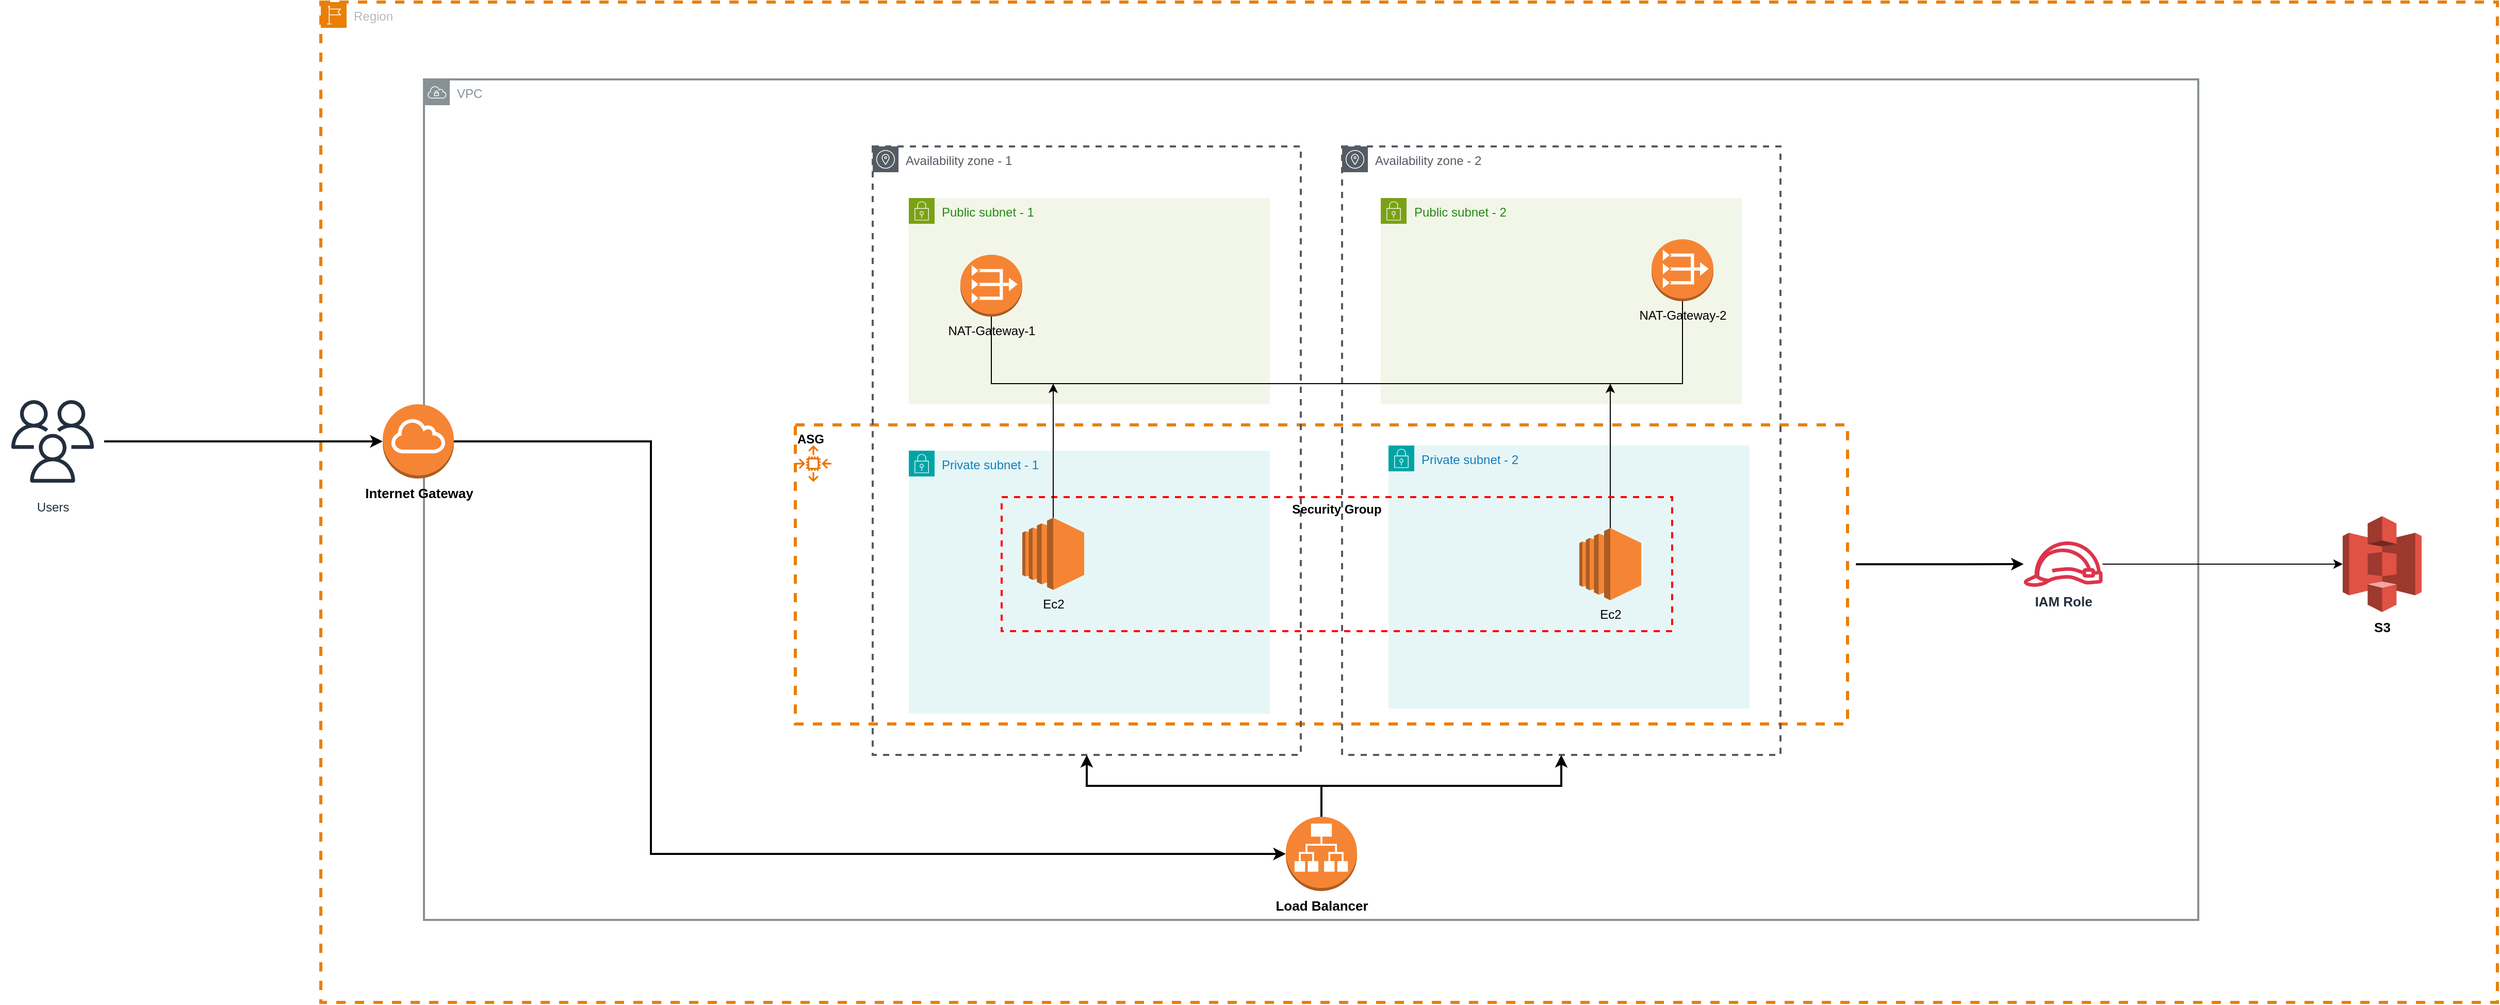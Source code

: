 <mxfile version="22.1.17" type="github">
  <diagram name="Page-1" id="TBT0o0lYzOYigEWd13yd">
    <mxGraphModel dx="3240" dy="3430" grid="1" gridSize="10" guides="1" tooltips="1" connect="1" arrows="1" fold="1" page="1" pageScale="1" pageWidth="850" pageHeight="1100" math="0" shadow="0">
      <root>
        <mxCell id="0" />
        <mxCell id="1" parent="0" />
        <mxCell id="S-vyNk8GRRfYpbGYyS5K-1" value="Region" style="sketch=0;outlineConnect=0;gradientColor=none;html=1;whiteSpace=wrap;fontSize=12;fontStyle=0;shape=mxgraph.aws4.group;grIcon=mxgraph.aws4.group_region;strokeColor=#ea7f06;fillColor=none;verticalAlign=top;align=left;spacingLeft=30;fontColor=#B6BABF;dashed=1;strokeWidth=3;" vertex="1" parent="1">
          <mxGeometry x="-100" y="-2020" width="2110" height="970" as="geometry" />
        </mxCell>
        <mxCell id="S-vyNk8GRRfYpbGYyS5K-2" value="VPC" style="sketch=0;outlineConnect=0;gradientColor=none;html=1;whiteSpace=wrap;fontSize=12;fontStyle=0;shape=mxgraph.aws4.group;grIcon=mxgraph.aws4.group_vpc;strokeColor=#879196;fillColor=none;verticalAlign=top;align=left;spacingLeft=30;fontColor=#879196;dashed=0;strokeWidth=2;" vertex="1" parent="1">
          <mxGeometry y="-1945" width="1720" height="815" as="geometry" />
        </mxCell>
        <mxCell id="S-vyNk8GRRfYpbGYyS5K-12" value="Private subnet - 1" style="points=[[0,0],[0.25,0],[0.5,0],[0.75,0],[1,0],[1,0.25],[1,0.5],[1,0.75],[1,1],[0.75,1],[0.5,1],[0.25,1],[0,1],[0,0.75],[0,0.5],[0,0.25]];outlineConnect=0;gradientColor=none;html=1;whiteSpace=wrap;fontSize=12;fontStyle=0;container=1;pointerEvents=0;collapsible=0;recursiveResize=0;shape=mxgraph.aws4.group;grIcon=mxgraph.aws4.group_security_group;grStroke=0;strokeColor=#00A4A6;fillColor=#E6F6F7;verticalAlign=top;align=left;spacingLeft=30;fontColor=#147EBA;dashed=0;" vertex="1" parent="1">
          <mxGeometry x="470" y="-1585" width="350" height="255" as="geometry" />
        </mxCell>
        <mxCell id="S-vyNk8GRRfYpbGYyS5K-30" style="edgeStyle=orthogonalEdgeStyle;rounded=0;orthogonalLoop=1;jettySize=auto;html=1;strokeWidth=2;exitX=1.008;exitY=0.466;exitDx=0;exitDy=0;exitPerimeter=0;" edge="1" parent="1" source="S-vyNk8GRRfYpbGYyS5K-5" target="S-vyNk8GRRfYpbGYyS5K-29">
          <mxGeometry relative="1" as="geometry">
            <mxPoint x="870" y="-1320" as="sourcePoint" />
          </mxGeometry>
        </mxCell>
        <mxCell id="S-vyNk8GRRfYpbGYyS5K-5" value="ASG" style="rounded=0;whiteSpace=wrap;html=1;fillColor=none;dashed=1;fontStyle=1;strokeWidth=3;strokeColor=#ea7f06;verticalAlign=top;align=left;" vertex="1" parent="1">
          <mxGeometry x="360" y="-1610" width="1020" height="290" as="geometry" />
        </mxCell>
        <mxCell id="S-vyNk8GRRfYpbGYyS5K-7" value="Availability zone - 2" style="sketch=0;outlineConnect=0;gradientColor=none;html=1;whiteSpace=wrap;fontSize=12;fontStyle=0;shape=mxgraph.aws4.group;grIcon=mxgraph.aws4.group_availability_zone;strokeColor=#545B64;fillColor=none;verticalAlign=top;align=left;spacingLeft=30;fontColor=#545B64;dashed=1;strokeWidth=2;" vertex="1" parent="1">
          <mxGeometry x="890" y="-1880" width="425" height="590" as="geometry" />
        </mxCell>
        <mxCell id="S-vyNk8GRRfYpbGYyS5K-4" value="Availability zone - 1" style="sketch=0;outlineConnect=0;gradientColor=none;html=1;whiteSpace=wrap;fontSize=12;fontStyle=0;shape=mxgraph.aws4.group;grIcon=mxgraph.aws4.group_availability_zone;strokeColor=#545B64;fillColor=none;verticalAlign=top;align=left;spacingLeft=30;fontColor=#545B64;dashed=1;strokeWidth=2;" vertex="1" parent="1">
          <mxGeometry x="435" y="-1880" width="415" height="590" as="geometry" />
        </mxCell>
        <mxCell id="S-vyNk8GRRfYpbGYyS5K-13" value="Private subnet - 2" style="points=[[0,0],[0.25,0],[0.5,0],[0.75,0],[1,0],[1,0.25],[1,0.5],[1,0.75],[1,1],[0.75,1],[0.5,1],[0.25,1],[0,1],[0,0.75],[0,0.5],[0,0.25]];outlineConnect=0;gradientColor=none;html=1;whiteSpace=wrap;fontSize=12;fontStyle=0;container=1;pointerEvents=0;collapsible=0;recursiveResize=0;shape=mxgraph.aws4.group;grIcon=mxgraph.aws4.group_security_group;grStroke=0;strokeColor=#00A4A6;fillColor=#E6F6F7;verticalAlign=top;align=left;spacingLeft=30;fontColor=#147EBA;dashed=0;" vertex="1" parent="1">
          <mxGeometry x="935" y="-1590" width="350" height="255" as="geometry" />
        </mxCell>
        <mxCell id="S-vyNk8GRRfYpbGYyS5K-10" value="Public subnet - 1" style="points=[[0,0],[0.25,0],[0.5,0],[0.75,0],[1,0],[1,0.25],[1,0.5],[1,0.75],[1,1],[0.75,1],[0.5,1],[0.25,1],[0,1],[0,0.75],[0,0.5],[0,0.25]];outlineConnect=0;gradientColor=none;html=1;whiteSpace=wrap;fontSize=12;fontStyle=0;container=1;pointerEvents=0;collapsible=0;recursiveResize=0;shape=mxgraph.aws4.group;grIcon=mxgraph.aws4.group_security_group;grStroke=0;strokeColor=#7AA116;fillColor=#F2F6E8;verticalAlign=top;align=left;spacingLeft=30;fontColor=#248814;dashed=0;strokeWidth=1;" vertex="1" parent="1">
          <mxGeometry x="470" y="-1830" width="350" height="200" as="geometry" />
        </mxCell>
        <mxCell id="S-vyNk8GRRfYpbGYyS5K-11" value="Public subnet - 2" style="points=[[0,0],[0.25,0],[0.5,0],[0.75,0],[1,0],[1,0.25],[1,0.5],[1,0.75],[1,1],[0.75,1],[0.5,1],[0.25,1],[0,1],[0,0.75],[0,0.5],[0,0.25]];outlineConnect=0;gradientColor=none;html=1;whiteSpace=wrap;fontSize=12;fontStyle=0;container=1;pointerEvents=0;collapsible=0;recursiveResize=0;shape=mxgraph.aws4.group;grIcon=mxgraph.aws4.group_security_group;grStroke=0;strokeColor=#7AA116;fillColor=#F2F6E8;verticalAlign=top;align=left;spacingLeft=30;fontColor=#248814;dashed=0;" vertex="1" parent="1">
          <mxGeometry x="927.5" y="-1830" width="350" height="200" as="geometry" />
        </mxCell>
        <mxCell id="S-vyNk8GRRfYpbGYyS5K-33" style="edgeStyle=orthogonalEdgeStyle;rounded=0;orthogonalLoop=1;jettySize=auto;html=1;" edge="1" parent="1" source="S-vyNk8GRRfYpbGYyS5K-15">
          <mxGeometry relative="1" as="geometry">
            <mxPoint x="1150" y="-1650" as="targetPoint" />
          </mxGeometry>
        </mxCell>
        <mxCell id="S-vyNk8GRRfYpbGYyS5K-15" value="Ec2" style="outlineConnect=0;dashed=0;verticalLabelPosition=bottom;verticalAlign=top;align=center;html=1;shape=mxgraph.aws3.ec2;fillColor=#F58534;gradientColor=none;" vertex="1" parent="1">
          <mxGeometry x="1120" y="-1510" width="60" height="70" as="geometry" />
        </mxCell>
        <mxCell id="S-vyNk8GRRfYpbGYyS5K-17" value="NAT-Gateway-1" style="outlineConnect=0;dashed=0;verticalLabelPosition=bottom;verticalAlign=top;align=center;html=1;shape=mxgraph.aws3.vpc_nat_gateway;fillColor=#F58534;gradientColor=none;" vertex="1" parent="1">
          <mxGeometry x="520" y="-1775" width="60" height="60" as="geometry" />
        </mxCell>
        <mxCell id="S-vyNk8GRRfYpbGYyS5K-18" value="NAT-Gateway-2" style="outlineConnect=0;dashed=0;verticalLabelPosition=bottom;verticalAlign=top;align=center;html=1;shape=mxgraph.aws3.vpc_nat_gateway;fillColor=#F58534;gradientColor=none;" vertex="1" parent="1">
          <mxGeometry x="1190" y="-1790" width="60" height="60" as="geometry" />
        </mxCell>
        <mxCell id="S-vyNk8GRRfYpbGYyS5K-23" value="Security Group" style="fontStyle=1;verticalAlign=top;align=center;spacingTop=-2;fillColor=none;rounded=0;whiteSpace=wrap;html=1;strokeColor=#FF0000;strokeWidth=2;dashed=1;container=1;collapsible=0;expand=0;recursiveResize=0;" vertex="1" parent="1">
          <mxGeometry x="560" y="-1540" width="650" height="130" as="geometry" />
        </mxCell>
        <mxCell id="S-vyNk8GRRfYpbGYyS5K-16" value="Internet Gateway" style="outlineConnect=0;dashed=0;verticalLabelPosition=bottom;verticalAlign=top;align=center;html=1;shape=mxgraph.aws3.internet_gateway;fillColor=#F58534;gradientColor=none;fontStyle=1;fontSize=13;" vertex="1" parent="1">
          <mxGeometry x="-40" y="-1630" width="69" height="72" as="geometry" />
        </mxCell>
        <mxCell id="S-vyNk8GRRfYpbGYyS5K-3" value="S3" style="outlineConnect=0;dashed=0;verticalLabelPosition=bottom;verticalAlign=top;align=center;html=1;shape=mxgraph.aws3.s3;fillColor=#E05243;gradientColor=none;fontSize=13;fontStyle=1" vertex="1" parent="1">
          <mxGeometry x="1860" y="-1521.5" width="76.5" height="93" as="geometry" />
        </mxCell>
        <mxCell id="S-vyNk8GRRfYpbGYyS5K-6" value="" style="sketch=0;outlineConnect=0;fontColor=#232F3E;gradientColor=none;fillColor=#ED7100;strokeColor=none;dashed=0;verticalLabelPosition=bottom;verticalAlign=top;align=center;html=1;fontSize=12;fontStyle=0;aspect=fixed;pointerEvents=1;shape=mxgraph.aws4.auto_scaling2;" vertex="1" parent="1">
          <mxGeometry x="360" y="-1590" width="35" height="35" as="geometry" />
        </mxCell>
        <mxCell id="S-vyNk8GRRfYpbGYyS5K-27" style="edgeStyle=orthogonalEdgeStyle;rounded=0;orthogonalLoop=1;jettySize=auto;html=1;startArrow=none;startFill=0;endArrow=none;endFill=0;" edge="1" parent="1" source="S-vyNk8GRRfYpbGYyS5K-18" target="S-vyNk8GRRfYpbGYyS5K-17">
          <mxGeometry relative="1" as="geometry">
            <Array as="points">
              <mxPoint x="1220" y="-1650" />
              <mxPoint x="550" y="-1650" />
            </Array>
          </mxGeometry>
        </mxCell>
        <mxCell id="S-vyNk8GRRfYpbGYyS5K-32" style="edgeStyle=orthogonalEdgeStyle;rounded=0;orthogonalLoop=1;jettySize=auto;html=1;" edge="1" parent="1" source="S-vyNk8GRRfYpbGYyS5K-14">
          <mxGeometry relative="1" as="geometry">
            <mxPoint x="610" y="-1650" as="targetPoint" />
          </mxGeometry>
        </mxCell>
        <mxCell id="S-vyNk8GRRfYpbGYyS5K-14" value="Ec2" style="outlineConnect=0;dashed=0;verticalLabelPosition=bottom;verticalAlign=top;align=center;html=1;shape=mxgraph.aws3.ec2;fillColor=#F58534;gradientColor=none;" vertex="1" parent="1">
          <mxGeometry x="580" y="-1520" width="60" height="70" as="geometry" />
        </mxCell>
        <mxCell id="S-vyNk8GRRfYpbGYyS5K-38" style="edgeStyle=orthogonalEdgeStyle;rounded=0;orthogonalLoop=1;jettySize=auto;html=1;" edge="1" parent="1" source="S-vyNk8GRRfYpbGYyS5K-29" target="S-vyNk8GRRfYpbGYyS5K-3">
          <mxGeometry relative="1" as="geometry" />
        </mxCell>
        <mxCell id="S-vyNk8GRRfYpbGYyS5K-29" value="IAM Role" style="sketch=0;outlineConnect=0;fontColor=#232F3E;gradientColor=none;fillColor=#DD344C;strokeColor=none;dashed=0;verticalLabelPosition=bottom;verticalAlign=top;align=center;html=1;fontSize=13;fontStyle=1;aspect=fixed;pointerEvents=1;shape=mxgraph.aws4.role;" vertex="1" parent="1">
          <mxGeometry x="1550" y="-1497" width="78" height="44" as="geometry" />
        </mxCell>
        <mxCell id="S-vyNk8GRRfYpbGYyS5K-39" style="edgeStyle=orthogonalEdgeStyle;rounded=0;orthogonalLoop=1;jettySize=auto;html=1;strokeWidth=2;" edge="1" parent="1" source="S-vyNk8GRRfYpbGYyS5K-34" target="S-vyNk8GRRfYpbGYyS5K-4">
          <mxGeometry relative="1" as="geometry" />
        </mxCell>
        <mxCell id="S-vyNk8GRRfYpbGYyS5K-42" style="edgeStyle=orthogonalEdgeStyle;rounded=0;orthogonalLoop=1;jettySize=auto;html=1;strokeWidth=2;" edge="1" parent="1" source="S-vyNk8GRRfYpbGYyS5K-34" target="S-vyNk8GRRfYpbGYyS5K-7">
          <mxGeometry relative="1" as="geometry" />
        </mxCell>
        <mxCell id="S-vyNk8GRRfYpbGYyS5K-34" value="Load Balancer" style="outlineConnect=0;dashed=0;verticalLabelPosition=bottom;verticalAlign=top;align=center;html=1;shape=mxgraph.aws3.application_load_balancer;fillColor=#F58534;gradientColor=none;strokeWidth=2;fontStyle=1;fontSize=13;" vertex="1" parent="1">
          <mxGeometry x="835.5" y="-1230" width="69" height="72" as="geometry" />
        </mxCell>
        <mxCell id="S-vyNk8GRRfYpbGYyS5K-35" style="edgeStyle=orthogonalEdgeStyle;rounded=0;orthogonalLoop=1;jettySize=auto;html=1;entryX=0;entryY=0.5;entryDx=0;entryDy=0;entryPerimeter=0;strokeWidth=2;" edge="1" parent="1" source="S-vyNk8GRRfYpbGYyS5K-16" target="S-vyNk8GRRfYpbGYyS5K-34">
          <mxGeometry relative="1" as="geometry">
            <Array as="points">
              <mxPoint x="220" y="-1594" />
              <mxPoint x="220" y="-1194" />
            </Array>
          </mxGeometry>
        </mxCell>
        <mxCell id="S-vyNk8GRRfYpbGYyS5K-40" value="Users" style="sketch=0;outlineConnect=0;fontColor=#232F3E;gradientColor=none;strokeColor=#232F3E;fillColor=#ffffff;dashed=0;verticalLabelPosition=bottom;verticalAlign=top;align=center;html=1;fontSize=12;fontStyle=0;aspect=fixed;shape=mxgraph.aws4.resourceIcon;resIcon=mxgraph.aws4.users;" vertex="1" parent="1">
          <mxGeometry x="-410" y="-1644" width="100" height="100" as="geometry" />
        </mxCell>
        <mxCell id="S-vyNk8GRRfYpbGYyS5K-41" style="edgeStyle=orthogonalEdgeStyle;rounded=0;orthogonalLoop=1;jettySize=auto;html=1;entryX=0;entryY=0.5;entryDx=0;entryDy=0;entryPerimeter=0;fontStyle=1;strokeWidth=2;" edge="1" parent="1" source="S-vyNk8GRRfYpbGYyS5K-40" target="S-vyNk8GRRfYpbGYyS5K-16">
          <mxGeometry relative="1" as="geometry" />
        </mxCell>
      </root>
    </mxGraphModel>
  </diagram>
</mxfile>
